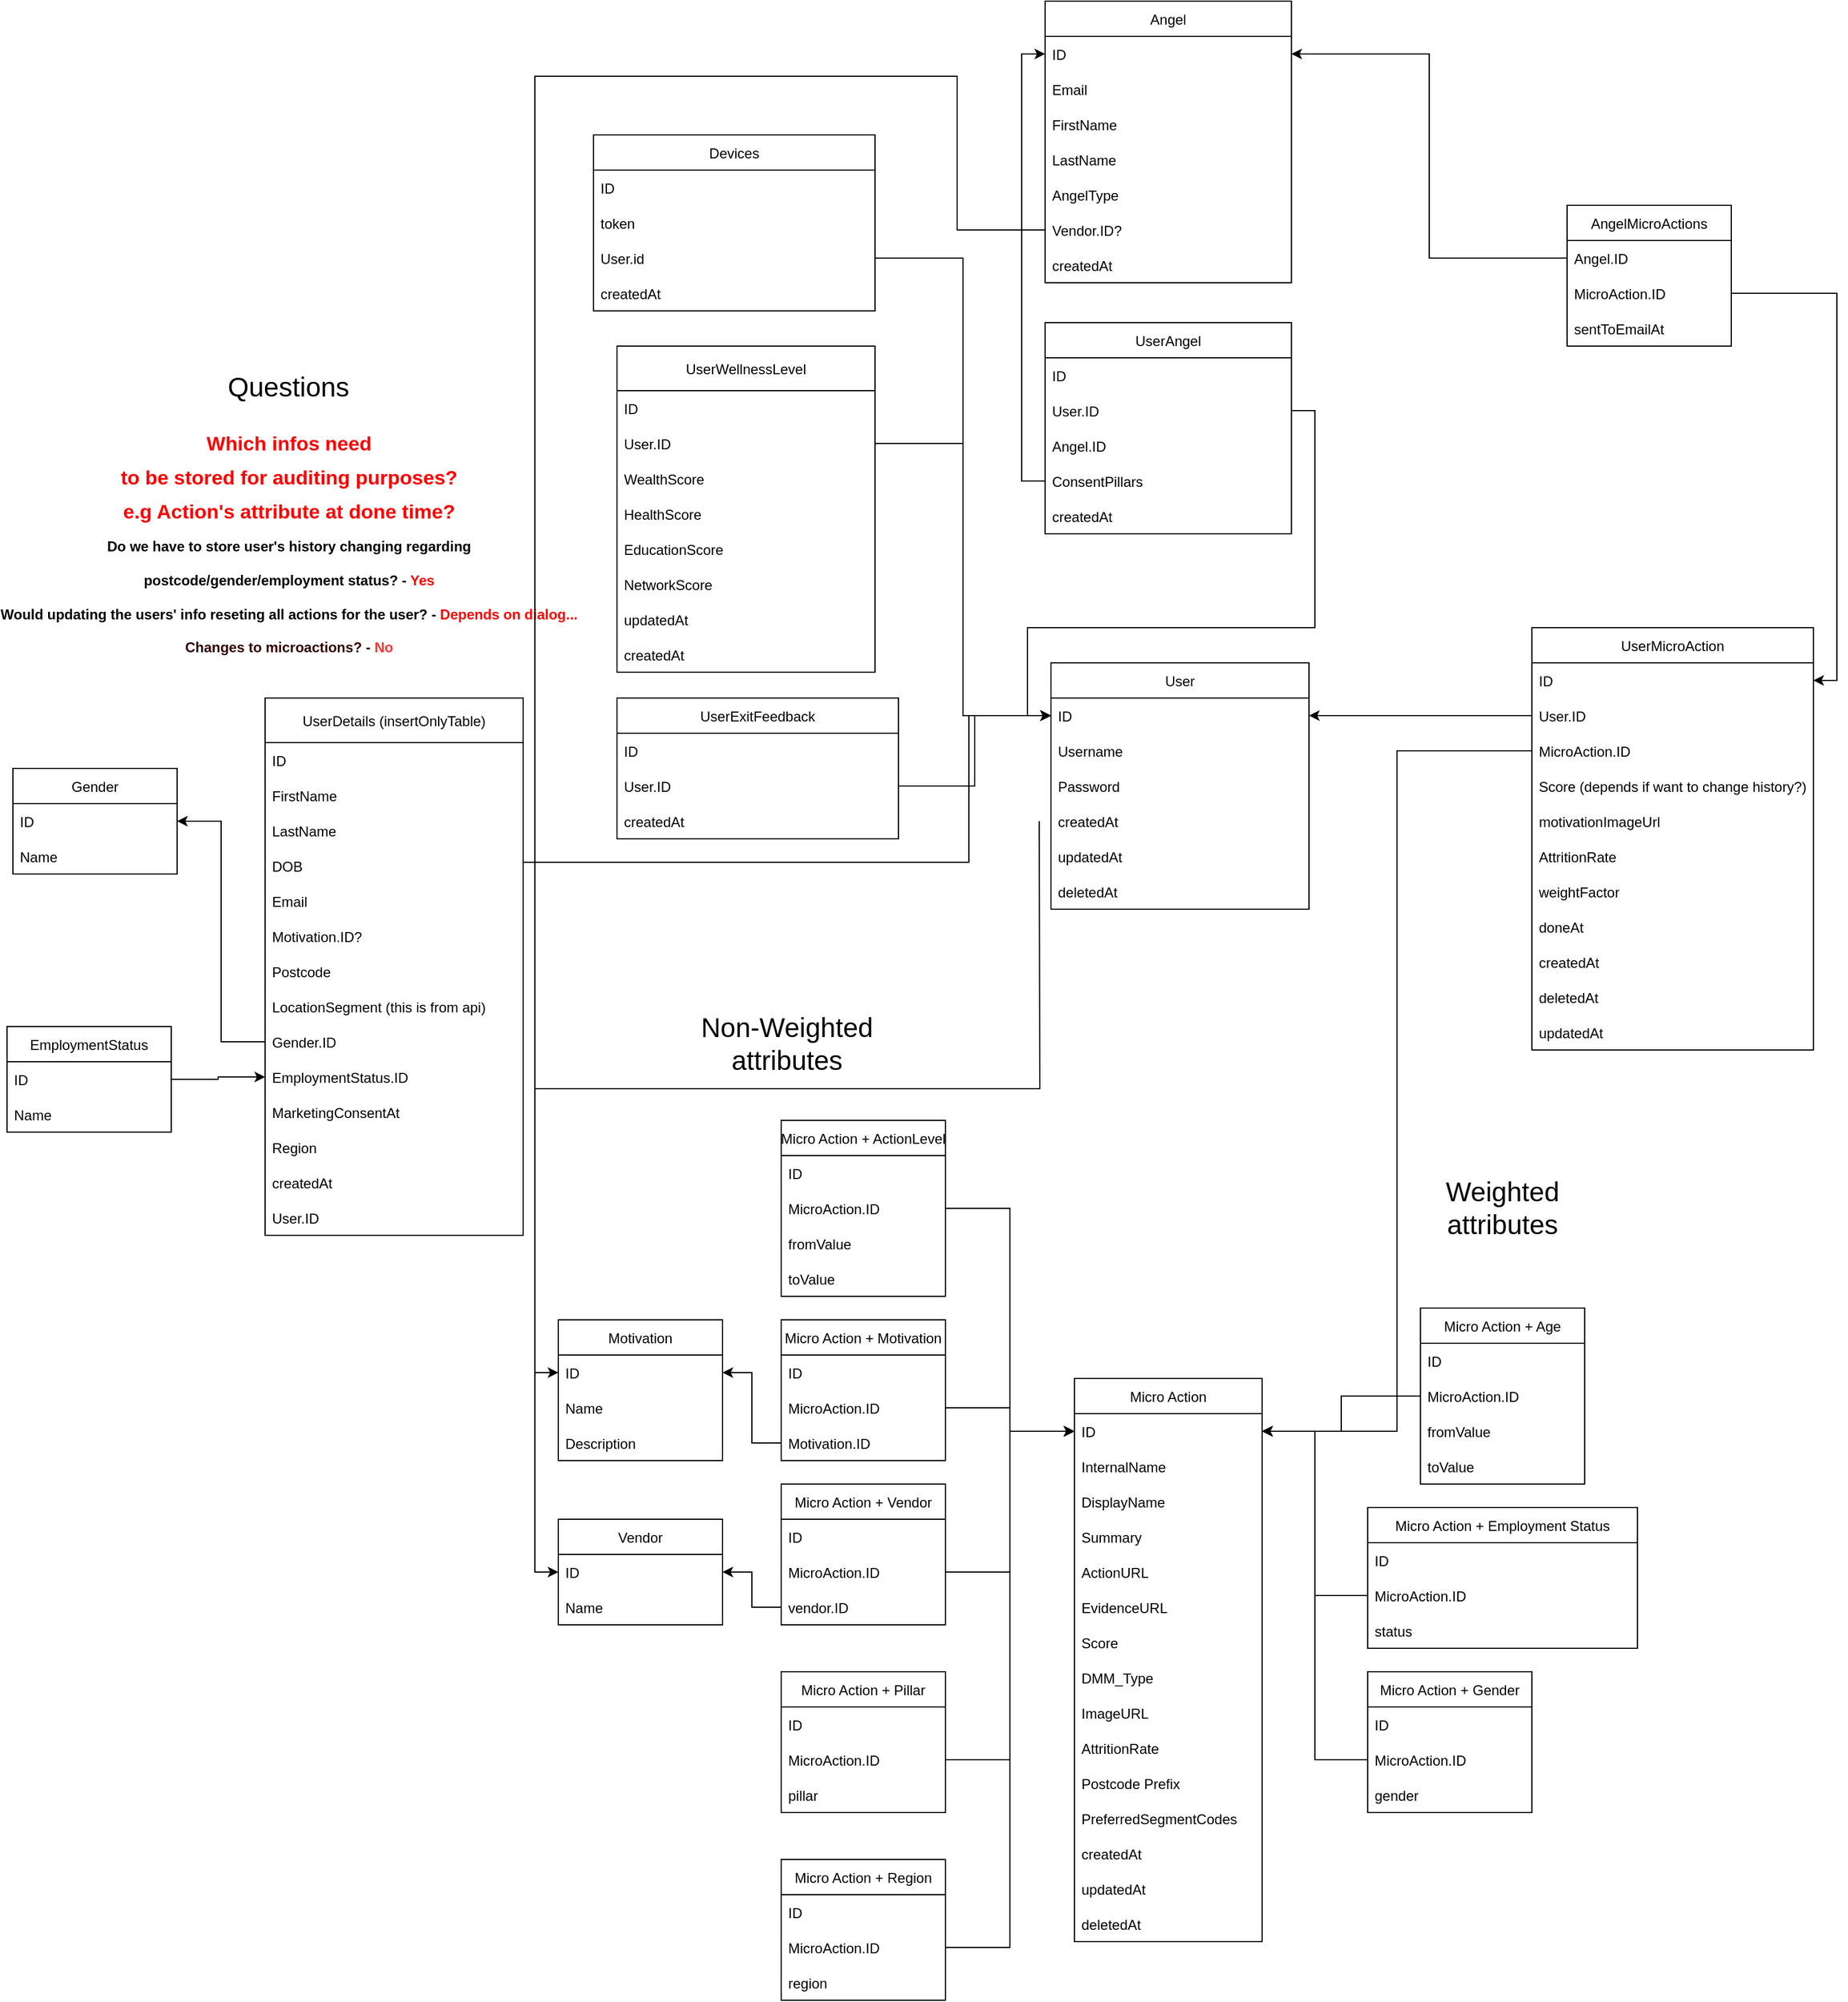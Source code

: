 <mxfile version="19.0.3" type="device"><diagram id="I9qeVXT8dJJpI-z00ChZ" name="Page-1"><mxGraphModel dx="3730" dy="2451" grid="1" gridSize="10" guides="1" tooltips="1" connect="1" arrows="1" fold="1" page="1" pageScale="1" pageWidth="827" pageHeight="1169" math="0" shadow="0"><root><mxCell id="0"/><mxCell id="1" parent="0"/><mxCell id="7VHQjayo3C_2pi5sy3ak-1" value="User" style="swimlane;fontStyle=0;childLayout=stackLayout;horizontal=1;startSize=30;horizontalStack=0;resizeParent=1;resizeParentMax=0;resizeLast=0;collapsible=1;marginBottom=0;resizeHeight=1;resizeWidth=1;comic=0;moveCells=0;autosize=1;" parent="1" vertex="1"><mxGeometry x="50" y="-20" width="220" height="210" as="geometry"><mxRectangle x="170" y="140" width="70" height="30" as="alternateBounds"/></mxGeometry></mxCell><mxCell id="7VHQjayo3C_2pi5sy3ak-11" value="ID" style="text;strokeColor=none;fillColor=none;align=left;verticalAlign=middle;spacingLeft=4;spacingRight=4;overflow=hidden;points=[[0,0.5],[1,0.5]];portConstraint=eastwest;rotatable=0;" parent="7VHQjayo3C_2pi5sy3ak-1" vertex="1"><mxGeometry y="30" width="220" height="30" as="geometry"/></mxCell><mxCell id="7VHQjayo3C_2pi5sy3ak-78" value="Username" style="text;strokeColor=none;fillColor=none;align=left;verticalAlign=middle;spacingLeft=4;spacingRight=4;overflow=hidden;points=[[0,0.5],[1,0.5]];portConstraint=eastwest;rotatable=0;" parent="7VHQjayo3C_2pi5sy3ak-1" vertex="1"><mxGeometry y="60" width="220" height="30" as="geometry"/></mxCell><mxCell id="5IOhNmygGN0qCYpZcyam-7" value="Password" style="text;strokeColor=none;fillColor=none;align=left;verticalAlign=middle;spacingLeft=4;spacingRight=4;overflow=hidden;points=[[0,0.5],[1,0.5]];portConstraint=eastwest;rotatable=0;" parent="7VHQjayo3C_2pi5sy3ak-1" vertex="1"><mxGeometry y="90" width="220" height="30" as="geometry"/></mxCell><mxCell id="7VHQjayo3C_2pi5sy3ak-43" value="createdAt" style="text;strokeColor=none;fillColor=none;align=left;verticalAlign=middle;spacingLeft=4;spacingRight=4;overflow=hidden;points=[[0,0.5],[1,0.5]];portConstraint=eastwest;rotatable=0;comic=0;" parent="7VHQjayo3C_2pi5sy3ak-1" vertex="1"><mxGeometry y="120" width="220" height="30" as="geometry"/></mxCell><mxCell id="7VHQjayo3C_2pi5sy3ak-45" value="updatedAt" style="text;strokeColor=none;fillColor=none;align=left;verticalAlign=middle;spacingLeft=4;spacingRight=4;overflow=hidden;points=[[0,0.5],[1,0.5]];portConstraint=eastwest;rotatable=0;comic=0;" parent="7VHQjayo3C_2pi5sy3ak-1" vertex="1"><mxGeometry y="150" width="220" height="30" as="geometry"/></mxCell><mxCell id="7VHQjayo3C_2pi5sy3ak-44" value="deletedAt" style="text;strokeColor=none;fillColor=none;align=left;verticalAlign=middle;spacingLeft=4;spacingRight=4;overflow=hidden;points=[[0,0.5],[1,0.5]];portConstraint=eastwest;rotatable=0;comic=0;" parent="7VHQjayo3C_2pi5sy3ak-1" vertex="1"><mxGeometry y="180" width="220" height="30" as="geometry"/></mxCell><mxCell id="7VHQjayo3C_2pi5sy3ak-7" value="Micro Action" style="swimlane;fontStyle=0;childLayout=stackLayout;horizontal=1;startSize=30;horizontalStack=0;resizeParent=1;resizeParentMax=0;resizeLast=0;collapsible=1;marginBottom=0;comic=0;" parent="1" vertex="1"><mxGeometry x="70" y="590" width="160" height="480" as="geometry"/></mxCell><mxCell id="7VHQjayo3C_2pi5sy3ak-8" value="ID" style="text;strokeColor=none;fillColor=none;align=left;verticalAlign=middle;spacingLeft=4;spacingRight=4;overflow=hidden;points=[[0,0.5],[1,0.5]];portConstraint=eastwest;rotatable=0;comic=0;" parent="7VHQjayo3C_2pi5sy3ak-7" vertex="1"><mxGeometry y="30" width="160" height="30" as="geometry"/></mxCell><mxCell id="xl12o08ERE9jegc916Mv-30" value="InternalName" style="text;strokeColor=none;fillColor=none;align=left;verticalAlign=middle;spacingLeft=4;spacingRight=4;overflow=hidden;points=[[0,0.5],[1,0.5]];portConstraint=eastwest;rotatable=0;comic=0;" parent="7VHQjayo3C_2pi5sy3ak-7" vertex="1"><mxGeometry y="60" width="160" height="30" as="geometry"/></mxCell><mxCell id="xl12o08ERE9jegc916Mv-29" value="DisplayName" style="text;strokeColor=none;fillColor=none;align=left;verticalAlign=middle;spacingLeft=4;spacingRight=4;overflow=hidden;points=[[0,0.5],[1,0.5]];portConstraint=eastwest;rotatable=0;comic=0;" parent="7VHQjayo3C_2pi5sy3ak-7" vertex="1"><mxGeometry y="90" width="160" height="30" as="geometry"/></mxCell><mxCell id="7VHQjayo3C_2pi5sy3ak-9" value="Summary" style="text;strokeColor=none;fillColor=none;align=left;verticalAlign=middle;spacingLeft=4;spacingRight=4;overflow=hidden;points=[[0,0.5],[1,0.5]];portConstraint=eastwest;rotatable=0;comic=0;" parent="7VHQjayo3C_2pi5sy3ak-7" vertex="1"><mxGeometry y="120" width="160" height="30" as="geometry"/></mxCell><mxCell id="7VHQjayo3C_2pi5sy3ak-61" value="ActionURL" style="text;strokeColor=none;fillColor=none;align=left;verticalAlign=middle;spacingLeft=4;spacingRight=4;overflow=hidden;points=[[0,0.5],[1,0.5]];portConstraint=eastwest;rotatable=0;comic=0;" parent="7VHQjayo3C_2pi5sy3ak-7" vertex="1"><mxGeometry y="150" width="160" height="30" as="geometry"/></mxCell><mxCell id="xl12o08ERE9jegc916Mv-32" value="EvidenceURL" style="text;strokeColor=none;fillColor=none;align=left;verticalAlign=middle;spacingLeft=4;spacingRight=4;overflow=hidden;points=[[0,0.5],[1,0.5]];portConstraint=eastwest;rotatable=0;comic=0;" parent="7VHQjayo3C_2pi5sy3ak-7" vertex="1"><mxGeometry y="180" width="160" height="30" as="geometry"/></mxCell><mxCell id="7VHQjayo3C_2pi5sy3ak-10" value="Score" style="text;strokeColor=none;fillColor=none;align=left;verticalAlign=middle;spacingLeft=4;spacingRight=4;overflow=hidden;points=[[0,0.5],[1,0.5]];portConstraint=eastwest;rotatable=0;comic=0;" parent="7VHQjayo3C_2pi5sy3ak-7" vertex="1"><mxGeometry y="210" width="160" height="30" as="geometry"/></mxCell><mxCell id="5IOhNmygGN0qCYpZcyam-25" value="DMM_Type" style="text;strokeColor=none;fillColor=none;align=left;verticalAlign=middle;spacingLeft=4;spacingRight=4;overflow=hidden;points=[[0,0.5],[1,0.5]];portConstraint=eastwest;rotatable=0;comic=0;" parent="7VHQjayo3C_2pi5sy3ak-7" vertex="1"><mxGeometry y="240" width="160" height="30" as="geometry"/></mxCell><mxCell id="xl12o08ERE9jegc916Mv-31" value="ImageURL" style="text;strokeColor=none;fillColor=none;align=left;verticalAlign=middle;spacingLeft=4;spacingRight=4;overflow=hidden;points=[[0,0.5],[1,0.5]];portConstraint=eastwest;rotatable=0;comic=0;" parent="7VHQjayo3C_2pi5sy3ak-7" vertex="1"><mxGeometry y="270" width="160" height="30" as="geometry"/></mxCell><mxCell id="7VHQjayo3C_2pi5sy3ak-63" value="AttritionRate" style="text;strokeColor=none;fillColor=none;align=left;verticalAlign=middle;spacingLeft=4;spacingRight=4;overflow=hidden;points=[[0,0.5],[1,0.5]];portConstraint=eastwest;rotatable=0;comic=0;" parent="7VHQjayo3C_2pi5sy3ak-7" vertex="1"><mxGeometry y="300" width="160" height="30" as="geometry"/></mxCell><mxCell id="5IOhNmygGN0qCYpZcyam-33" value="Postcode Prefix " style="text;strokeColor=none;fillColor=none;align=left;verticalAlign=middle;spacingLeft=4;spacingRight=4;overflow=hidden;points=[[0,0.5],[1,0.5]];portConstraint=eastwest;rotatable=0;comic=0;" parent="7VHQjayo3C_2pi5sy3ak-7" vertex="1"><mxGeometry y="330" width="160" height="30" as="geometry"/></mxCell><mxCell id="5IOhNmygGN0qCYpZcyam-43" value="PreferredSegmentCodes" style="text;strokeColor=none;fillColor=none;align=left;verticalAlign=middle;spacingLeft=4;spacingRight=4;overflow=hidden;points=[[0,0.5],[1,0.5]];portConstraint=eastwest;rotatable=0;comic=0;" parent="7VHQjayo3C_2pi5sy3ak-7" vertex="1"><mxGeometry y="360" width="160" height="30" as="geometry"/></mxCell><mxCell id="7VHQjayo3C_2pi5sy3ak-41" value="createdAt" style="text;strokeColor=none;fillColor=none;align=left;verticalAlign=middle;spacingLeft=4;spacingRight=4;overflow=hidden;points=[[0,0.5],[1,0.5]];portConstraint=eastwest;rotatable=0;comic=0;" parent="7VHQjayo3C_2pi5sy3ak-7" vertex="1"><mxGeometry y="390" width="160" height="30" as="geometry"/></mxCell><mxCell id="7VHQjayo3C_2pi5sy3ak-42" value="updatedAt" style="text;strokeColor=none;fillColor=none;align=left;verticalAlign=middle;spacingLeft=4;spacingRight=4;overflow=hidden;points=[[0,0.5],[1,0.5]];portConstraint=eastwest;rotatable=0;comic=0;" parent="7VHQjayo3C_2pi5sy3ak-7" vertex="1"><mxGeometry y="420" width="160" height="30" as="geometry"/></mxCell><mxCell id="7VHQjayo3C_2pi5sy3ak-40" value="deletedAt" style="text;strokeColor=none;fillColor=none;align=left;verticalAlign=middle;spacingLeft=4;spacingRight=4;overflow=hidden;points=[[0,0.5],[1,0.5]];portConstraint=eastwest;rotatable=0;comic=0;" parent="7VHQjayo3C_2pi5sy3ak-7" vertex="1"><mxGeometry y="450" width="160" height="30" as="geometry"/></mxCell><mxCell id="7VHQjayo3C_2pi5sy3ak-12" value="Micro Action + Age" style="swimlane;fontStyle=0;childLayout=stackLayout;horizontal=1;startSize=30;horizontalStack=0;resizeParent=1;resizeParentMax=0;resizeLast=0;collapsible=1;marginBottom=0;comic=0;" parent="1" vertex="1"><mxGeometry x="365" y="530" width="140" height="150" as="geometry"/></mxCell><mxCell id="7VHQjayo3C_2pi5sy3ak-13" value="ID" style="text;strokeColor=none;fillColor=none;align=left;verticalAlign=middle;spacingLeft=4;spacingRight=4;overflow=hidden;points=[[0,0.5],[1,0.5]];portConstraint=eastwest;rotatable=0;comic=0;" parent="7VHQjayo3C_2pi5sy3ak-12" vertex="1"><mxGeometry y="30" width="140" height="30" as="geometry"/></mxCell><mxCell id="7VHQjayo3C_2pi5sy3ak-14" value="MicroAction.ID" style="text;strokeColor=none;fillColor=none;align=left;verticalAlign=middle;spacingLeft=4;spacingRight=4;overflow=hidden;points=[[0,0.5],[1,0.5]];portConstraint=eastwest;rotatable=0;comic=0;" parent="7VHQjayo3C_2pi5sy3ak-12" vertex="1"><mxGeometry y="60" width="140" height="30" as="geometry"/></mxCell><mxCell id="7VHQjayo3C_2pi5sy3ak-16" value="fromValue" style="text;strokeColor=none;fillColor=none;align=left;verticalAlign=middle;spacingLeft=4;spacingRight=4;overflow=hidden;points=[[0,0.5],[1,0.5]];portConstraint=eastwest;rotatable=0;comic=0;" parent="7VHQjayo3C_2pi5sy3ak-12" vertex="1"><mxGeometry y="90" width="140" height="30" as="geometry"/></mxCell><mxCell id="7VHQjayo3C_2pi5sy3ak-15" value="toValue" style="text;strokeColor=none;fillColor=none;align=left;verticalAlign=middle;spacingLeft=4;spacingRight=4;overflow=hidden;points=[[0,0.5],[1,0.5]];portConstraint=eastwest;rotatable=0;comic=0;" parent="7VHQjayo3C_2pi5sy3ak-12" vertex="1"><mxGeometry y="120" width="140" height="30" as="geometry"/></mxCell><mxCell id="7VHQjayo3C_2pi5sy3ak-17" style="edgeStyle=orthogonalEdgeStyle;rounded=0;orthogonalLoop=1;jettySize=auto;html=1;entryX=1;entryY=0.5;entryDx=0;entryDy=0;" parent="1" source="7VHQjayo3C_2pi5sy3ak-14" target="7VHQjayo3C_2pi5sy3ak-8" edge="1"><mxGeometry relative="1" as="geometry"/></mxCell><mxCell id="7VHQjayo3C_2pi5sy3ak-18" value="Micro Action + Gender" style="swimlane;fontStyle=0;childLayout=stackLayout;horizontal=1;startSize=30;horizontalStack=0;resizeParent=1;resizeParentMax=0;resizeLast=0;collapsible=1;marginBottom=0;comic=0;" parent="1" vertex="1"><mxGeometry x="320" y="840" width="140" height="120" as="geometry"/></mxCell><mxCell id="7VHQjayo3C_2pi5sy3ak-19" value="ID" style="text;strokeColor=none;fillColor=none;align=left;verticalAlign=middle;spacingLeft=4;spacingRight=4;overflow=hidden;points=[[0,0.5],[1,0.5]];portConstraint=eastwest;rotatable=0;comic=0;" parent="7VHQjayo3C_2pi5sy3ak-18" vertex="1"><mxGeometry y="30" width="140" height="30" as="geometry"/></mxCell><mxCell id="7VHQjayo3C_2pi5sy3ak-20" value="MicroAction.ID" style="text;strokeColor=none;fillColor=none;align=left;verticalAlign=middle;spacingLeft=4;spacingRight=4;overflow=hidden;points=[[0,0.5],[1,0.5]];portConstraint=eastwest;rotatable=0;comic=0;" parent="7VHQjayo3C_2pi5sy3ak-18" vertex="1"><mxGeometry y="60" width="140" height="30" as="geometry"/></mxCell><mxCell id="7VHQjayo3C_2pi5sy3ak-21" value="gender" style="text;strokeColor=none;fillColor=none;align=left;verticalAlign=middle;spacingLeft=4;spacingRight=4;overflow=hidden;points=[[0,0.5],[1,0.5]];portConstraint=eastwest;rotatable=0;comic=0;" parent="7VHQjayo3C_2pi5sy3ak-18" vertex="1"><mxGeometry y="90" width="140" height="30" as="geometry"/></mxCell><mxCell id="7VHQjayo3C_2pi5sy3ak-23" style="edgeStyle=orthogonalEdgeStyle;rounded=0;orthogonalLoop=1;jettySize=auto;html=1;entryX=1;entryY=0.5;entryDx=0;entryDy=0;" parent="1" source="7VHQjayo3C_2pi5sy3ak-20" target="7VHQjayo3C_2pi5sy3ak-8" edge="1"><mxGeometry relative="1" as="geometry"/></mxCell><mxCell id="7VHQjayo3C_2pi5sy3ak-24" value="Micro Action + Employment Status" style="swimlane;fontStyle=0;childLayout=stackLayout;horizontal=1;startSize=30;horizontalStack=0;resizeParent=1;resizeParentMax=0;resizeLast=0;collapsible=1;marginBottom=0;comic=0;" parent="1" vertex="1"><mxGeometry x="320" y="700" width="230" height="120" as="geometry"/></mxCell><mxCell id="7VHQjayo3C_2pi5sy3ak-25" value="ID" style="text;strokeColor=none;fillColor=none;align=left;verticalAlign=middle;spacingLeft=4;spacingRight=4;overflow=hidden;points=[[0,0.5],[1,0.5]];portConstraint=eastwest;rotatable=0;comic=0;" parent="7VHQjayo3C_2pi5sy3ak-24" vertex="1"><mxGeometry y="30" width="230" height="30" as="geometry"/></mxCell><mxCell id="7VHQjayo3C_2pi5sy3ak-26" value="MicroAction.ID" style="text;strokeColor=none;fillColor=none;align=left;verticalAlign=middle;spacingLeft=4;spacingRight=4;overflow=hidden;points=[[0,0.5],[1,0.5]];portConstraint=eastwest;rotatable=0;comic=0;" parent="7VHQjayo3C_2pi5sy3ak-24" vertex="1"><mxGeometry y="60" width="230" height="30" as="geometry"/></mxCell><mxCell id="7VHQjayo3C_2pi5sy3ak-27" value="status" style="text;strokeColor=none;fillColor=none;align=left;verticalAlign=middle;spacingLeft=4;spacingRight=4;overflow=hidden;points=[[0,0.5],[1,0.5]];portConstraint=eastwest;rotatable=0;comic=0;" parent="7VHQjayo3C_2pi5sy3ak-24" vertex="1"><mxGeometry y="90" width="230" height="30" as="geometry"/></mxCell><mxCell id="7VHQjayo3C_2pi5sy3ak-29" style="edgeStyle=orthogonalEdgeStyle;rounded=0;orthogonalLoop=1;jettySize=auto;html=1;" parent="1" source="7VHQjayo3C_2pi5sy3ak-26" target="7VHQjayo3C_2pi5sy3ak-8" edge="1"><mxGeometry relative="1" as="geometry"/></mxCell><mxCell id="7VHQjayo3C_2pi5sy3ak-30" value="Micro Action + Vendor" style="swimlane;fontStyle=0;childLayout=stackLayout;horizontal=1;startSize=30;horizontalStack=0;resizeParent=1;resizeParentMax=0;resizeLast=0;collapsible=1;marginBottom=0;comic=0;" parent="1" vertex="1"><mxGeometry x="-180" y="680" width="140" height="120" as="geometry"/></mxCell><mxCell id="7VHQjayo3C_2pi5sy3ak-31" value="ID" style="text;strokeColor=none;fillColor=none;align=left;verticalAlign=middle;spacingLeft=4;spacingRight=4;overflow=hidden;points=[[0,0.5],[1,0.5]];portConstraint=eastwest;rotatable=0;comic=0;" parent="7VHQjayo3C_2pi5sy3ak-30" vertex="1"><mxGeometry y="30" width="140" height="30" as="geometry"/></mxCell><mxCell id="7VHQjayo3C_2pi5sy3ak-32" value="MicroAction.ID" style="text;strokeColor=none;fillColor=none;align=left;verticalAlign=middle;spacingLeft=4;spacingRight=4;overflow=hidden;points=[[0,0.5],[1,0.5]];portConstraint=eastwest;rotatable=0;comic=0;" parent="7VHQjayo3C_2pi5sy3ak-30" vertex="1"><mxGeometry y="60" width="140" height="30" as="geometry"/></mxCell><mxCell id="7VHQjayo3C_2pi5sy3ak-33" value="vendor.ID" style="text;strokeColor=none;fillColor=none;align=left;verticalAlign=middle;spacingLeft=4;spacingRight=4;overflow=hidden;points=[[0,0.5],[1,0.5]];portConstraint=eastwest;rotatable=0;comic=0;" parent="7VHQjayo3C_2pi5sy3ak-30" vertex="1"><mxGeometry y="90" width="140" height="30" as="geometry"/></mxCell><mxCell id="7VHQjayo3C_2pi5sy3ak-35" style="edgeStyle=orthogonalEdgeStyle;rounded=0;orthogonalLoop=1;jettySize=auto;html=1;" parent="1" source="7VHQjayo3C_2pi5sy3ak-32" target="7VHQjayo3C_2pi5sy3ak-8" edge="1"><mxGeometry relative="1" as="geometry"/></mxCell><mxCell id="7VHQjayo3C_2pi5sy3ak-36" value="UserMicroAction" style="swimlane;fontStyle=0;childLayout=stackLayout;horizontal=1;startSize=30;horizontalStack=0;resizeParent=1;resizeParentMax=0;resizeLast=0;collapsible=1;marginBottom=0;comic=0;" parent="1" vertex="1"><mxGeometry x="460" y="-50" width="240" height="360" as="geometry"/></mxCell><mxCell id="7VHQjayo3C_2pi5sy3ak-37" value="ID" style="text;strokeColor=none;fillColor=none;align=left;verticalAlign=middle;spacingLeft=4;spacingRight=4;overflow=hidden;points=[[0,0.5],[1,0.5]];portConstraint=eastwest;rotatable=0;comic=0;" parent="7VHQjayo3C_2pi5sy3ak-36" vertex="1"><mxGeometry y="30" width="240" height="30" as="geometry"/></mxCell><mxCell id="7VHQjayo3C_2pi5sy3ak-38" value="User.ID" style="text;strokeColor=none;fillColor=none;align=left;verticalAlign=middle;spacingLeft=4;spacingRight=4;overflow=hidden;points=[[0,0.5],[1,0.5]];portConstraint=eastwest;rotatable=0;comic=0;" parent="7VHQjayo3C_2pi5sy3ak-36" vertex="1"><mxGeometry y="60" width="240" height="30" as="geometry"/></mxCell><mxCell id="7VHQjayo3C_2pi5sy3ak-39" value="MicroAction.ID" style="text;strokeColor=none;fillColor=none;align=left;verticalAlign=middle;spacingLeft=4;spacingRight=4;overflow=hidden;points=[[0,0.5],[1,0.5]];portConstraint=eastwest;rotatable=0;comic=0;" parent="7VHQjayo3C_2pi5sy3ak-36" vertex="1"><mxGeometry y="90" width="240" height="30" as="geometry"/></mxCell><mxCell id="7VHQjayo3C_2pi5sy3ak-62" value="Score (depends if want to change history?)" style="text;strokeColor=none;fillColor=none;align=left;verticalAlign=middle;spacingLeft=4;spacingRight=4;overflow=hidden;points=[[0,0.5],[1,0.5]];portConstraint=eastwest;rotatable=0;comic=0;" parent="7VHQjayo3C_2pi5sy3ak-36" vertex="1"><mxGeometry y="120" width="240" height="30" as="geometry"/></mxCell><mxCell id="5IOhNmygGN0qCYpZcyam-1" value="motivationImageUrl" style="text;strokeColor=none;fillColor=none;align=left;verticalAlign=middle;spacingLeft=4;spacingRight=4;overflow=hidden;points=[[0,0.5],[1,0.5]];portConstraint=eastwest;rotatable=0;comic=0;" parent="7VHQjayo3C_2pi5sy3ak-36" vertex="1"><mxGeometry y="150" width="240" height="30" as="geometry"/></mxCell><mxCell id="5IOhNmygGN0qCYpZcyam-26" value="AttritionRate" style="text;strokeColor=none;fillColor=none;align=left;verticalAlign=middle;spacingLeft=4;spacingRight=4;overflow=hidden;points=[[0,0.5],[1,0.5]];portConstraint=eastwest;rotatable=0;comic=0;" parent="7VHQjayo3C_2pi5sy3ak-36" vertex="1"><mxGeometry y="180" width="240" height="30" as="geometry"/></mxCell><mxCell id="7VHQjayo3C_2pi5sy3ak-58" value="weightFactor" style="text;strokeColor=none;fillColor=none;align=left;verticalAlign=middle;spacingLeft=4;spacingRight=4;overflow=hidden;points=[[0,0.5],[1,0.5]];portConstraint=eastwest;rotatable=0;comic=0;" parent="7VHQjayo3C_2pi5sy3ak-36" vertex="1"><mxGeometry y="210" width="240" height="30" as="geometry"/></mxCell><mxCell id="7ynH2b_aHx18iXl6108r-1" value="doneAt" style="text;strokeColor=none;fillColor=none;align=left;verticalAlign=middle;spacingLeft=4;spacingRight=4;overflow=hidden;points=[[0,0.5],[1,0.5]];portConstraint=eastwest;rotatable=0;comic=0;" parent="7VHQjayo3C_2pi5sy3ak-36" vertex="1"><mxGeometry y="240" width="240" height="30" as="geometry"/></mxCell><mxCell id="JGGs8DyQMKW9Z5anvs6t-1" value="createdAt" style="text;strokeColor=none;fillColor=none;align=left;verticalAlign=middle;spacingLeft=4;spacingRight=4;overflow=hidden;points=[[0,0.5],[1,0.5]];portConstraint=eastwest;rotatable=0;comic=0;" parent="7VHQjayo3C_2pi5sy3ak-36" vertex="1"><mxGeometry y="270" width="240" height="30" as="geometry"/></mxCell><mxCell id="7VHQjayo3C_2pi5sy3ak-60" value="deletedAt" style="text;strokeColor=none;fillColor=none;align=left;verticalAlign=middle;spacingLeft=4;spacingRight=4;overflow=hidden;points=[[0,0.5],[1,0.5]];portConstraint=eastwest;rotatable=0;comic=0;" parent="7VHQjayo3C_2pi5sy3ak-36" vertex="1"><mxGeometry y="300" width="240" height="30" as="geometry"/></mxCell><mxCell id="7VHQjayo3C_2pi5sy3ak-59" value="updatedAt" style="text;strokeColor=none;fillColor=none;align=left;verticalAlign=middle;spacingLeft=4;spacingRight=4;overflow=hidden;points=[[0,0.5],[1,0.5]];portConstraint=eastwest;rotatable=0;comic=0;" parent="7VHQjayo3C_2pi5sy3ak-36" vertex="1"><mxGeometry y="330" width="240" height="30" as="geometry"/></mxCell><mxCell id="7VHQjayo3C_2pi5sy3ak-46" style="edgeStyle=orthogonalEdgeStyle;rounded=0;orthogonalLoop=1;jettySize=auto;html=1;entryX=1;entryY=0.5;entryDx=0;entryDy=0;" parent="1" source="7VHQjayo3C_2pi5sy3ak-39" target="7VHQjayo3C_2pi5sy3ak-8" edge="1"><mxGeometry relative="1" as="geometry"/></mxCell><mxCell id="7VHQjayo3C_2pi5sy3ak-47" style="edgeStyle=orthogonalEdgeStyle;rounded=0;orthogonalLoop=1;jettySize=auto;html=1;" parent="1" source="7VHQjayo3C_2pi5sy3ak-38" target="7VHQjayo3C_2pi5sy3ak-11" edge="1"><mxGeometry relative="1" as="geometry"/></mxCell><mxCell id="7VHQjayo3C_2pi5sy3ak-53" value="Micro Action + Pillar" style="swimlane;fontStyle=0;childLayout=stackLayout;horizontal=1;startSize=30;horizontalStack=0;resizeParent=1;resizeParentMax=0;resizeLast=0;collapsible=1;marginBottom=0;comic=0;" parent="1" vertex="1"><mxGeometry x="-180" y="840" width="140" height="120" as="geometry"/></mxCell><mxCell id="7VHQjayo3C_2pi5sy3ak-54" value="ID" style="text;strokeColor=none;fillColor=none;align=left;verticalAlign=middle;spacingLeft=4;spacingRight=4;overflow=hidden;points=[[0,0.5],[1,0.5]];portConstraint=eastwest;rotatable=0;comic=0;" parent="7VHQjayo3C_2pi5sy3ak-53" vertex="1"><mxGeometry y="30" width="140" height="30" as="geometry"/></mxCell><mxCell id="7VHQjayo3C_2pi5sy3ak-55" value="MicroAction.ID" style="text;strokeColor=none;fillColor=none;align=left;verticalAlign=middle;spacingLeft=4;spacingRight=4;overflow=hidden;points=[[0,0.5],[1,0.5]];portConstraint=eastwest;rotatable=0;comic=0;" parent="7VHQjayo3C_2pi5sy3ak-53" vertex="1"><mxGeometry y="60" width="140" height="30" as="geometry"/></mxCell><mxCell id="7VHQjayo3C_2pi5sy3ak-56" value="pillar" style="text;strokeColor=none;fillColor=none;align=left;verticalAlign=middle;spacingLeft=4;spacingRight=4;overflow=hidden;points=[[0,0.5],[1,0.5]];portConstraint=eastwest;rotatable=0;comic=0;" parent="7VHQjayo3C_2pi5sy3ak-53" vertex="1"><mxGeometry y="90" width="140" height="30" as="geometry"/></mxCell><mxCell id="7VHQjayo3C_2pi5sy3ak-57" style="edgeStyle=orthogonalEdgeStyle;rounded=0;orthogonalLoop=1;jettySize=auto;html=1;entryX=0;entryY=0.5;entryDx=0;entryDy=0;" parent="1" source="7VHQjayo3C_2pi5sy3ak-55" target="7VHQjayo3C_2pi5sy3ak-8" edge="1"><mxGeometry relative="1" as="geometry"/></mxCell><mxCell id="7VHQjayo3C_2pi5sy3ak-64" value="UserWellnessLevel" style="swimlane;fontStyle=0;childLayout=stackLayout;horizontal=1;startSize=38;horizontalStack=0;resizeParent=1;resizeParentMax=0;resizeLast=0;collapsible=1;marginBottom=0;resizeHeight=1;resizeWidth=1;comic=0;moveCells=0;autosize=1;" parent="1" vertex="1"><mxGeometry x="-320" y="-290" width="220" height="278" as="geometry"><mxRectangle x="170" y="140" width="70" height="30" as="alternateBounds"/></mxGeometry></mxCell><mxCell id="7VHQjayo3C_2pi5sy3ak-65" value="ID" style="text;strokeColor=none;fillColor=none;align=left;verticalAlign=middle;spacingLeft=4;spacingRight=4;overflow=hidden;points=[[0,0.5],[1,0.5]];portConstraint=eastwest;rotatable=0;" parent="7VHQjayo3C_2pi5sy3ak-64" vertex="1"><mxGeometry y="38" width="220" height="30" as="geometry"/></mxCell><mxCell id="7VHQjayo3C_2pi5sy3ak-66" value="User.ID" style="text;strokeColor=none;fillColor=none;align=left;verticalAlign=middle;spacingLeft=4;spacingRight=4;overflow=hidden;points=[[0,0.5],[1,0.5]];portConstraint=eastwest;rotatable=0;" parent="7VHQjayo3C_2pi5sy3ak-64" vertex="1"><mxGeometry y="68" width="220" height="30" as="geometry"/></mxCell><mxCell id="7VHQjayo3C_2pi5sy3ak-67" value="WealthScore" style="text;strokeColor=none;fillColor=none;align=left;verticalAlign=middle;spacingLeft=4;spacingRight=4;overflow=hidden;points=[[0,0.5],[1,0.5]];portConstraint=eastwest;rotatable=0;" parent="7VHQjayo3C_2pi5sy3ak-64" vertex="1"><mxGeometry y="98" width="220" height="30" as="geometry"/></mxCell><mxCell id="7VHQjayo3C_2pi5sy3ak-68" value="HealthScore" style="text;strokeColor=none;fillColor=none;align=left;verticalAlign=middle;spacingLeft=4;spacingRight=4;overflow=hidden;points=[[0,0.5],[1,0.5]];portConstraint=eastwest;rotatable=0;" parent="7VHQjayo3C_2pi5sy3ak-64" vertex="1"><mxGeometry y="128" width="220" height="30" as="geometry"/></mxCell><mxCell id="7VHQjayo3C_2pi5sy3ak-69" value="EducationScore" style="text;strokeColor=none;fillColor=none;align=left;verticalAlign=middle;spacingLeft=4;spacingRight=4;overflow=hidden;points=[[0,0.5],[1,0.5]];portConstraint=eastwest;rotatable=0;" parent="7VHQjayo3C_2pi5sy3ak-64" vertex="1"><mxGeometry y="158" width="220" height="30" as="geometry"/></mxCell><mxCell id="7VHQjayo3C_2pi5sy3ak-70" value="NetworkScore" style="text;strokeColor=none;fillColor=none;align=left;verticalAlign=middle;spacingLeft=4;spacingRight=4;overflow=hidden;points=[[0,0.5],[1,0.5]];portConstraint=eastwest;rotatable=0;comic=0;" parent="7VHQjayo3C_2pi5sy3ak-64" vertex="1"><mxGeometry y="188" width="220" height="30" as="geometry"/></mxCell><mxCell id="7VHQjayo3C_2pi5sy3ak-71" value="updatedAt" style="text;strokeColor=none;fillColor=none;align=left;verticalAlign=middle;spacingLeft=4;spacingRight=4;overflow=hidden;points=[[0,0.5],[1,0.5]];portConstraint=eastwest;rotatable=0;comic=0;" parent="7VHQjayo3C_2pi5sy3ak-64" vertex="1"><mxGeometry y="218" width="220" height="30" as="geometry"/></mxCell><mxCell id="7VHQjayo3C_2pi5sy3ak-100" value="createdAt" style="text;strokeColor=none;fillColor=none;align=left;verticalAlign=middle;spacingLeft=4;spacingRight=4;overflow=hidden;points=[[0,0.5],[1,0.5]];portConstraint=eastwest;rotatable=0;comic=0;" parent="7VHQjayo3C_2pi5sy3ak-64" vertex="1"><mxGeometry y="248" width="220" height="30" as="geometry"/></mxCell><mxCell id="7VHQjayo3C_2pi5sy3ak-73" style="edgeStyle=orthogonalEdgeStyle;rounded=0;orthogonalLoop=1;jettySize=auto;html=1;" parent="1" source="7VHQjayo3C_2pi5sy3ak-66" target="7VHQjayo3C_2pi5sy3ak-11" edge="1"><mxGeometry relative="1" as="geometry"/></mxCell><mxCell id="7VHQjayo3C_2pi5sy3ak-74" value="Angel" style="swimlane;fontStyle=0;childLayout=stackLayout;horizontal=1;startSize=30;horizontalStack=0;resizeParent=1;resizeParentMax=0;resizeLast=0;collapsible=1;marginBottom=0;comic=0;" parent="1" vertex="1"><mxGeometry x="45" y="-584" width="210" height="240" as="geometry"/></mxCell><mxCell id="7VHQjayo3C_2pi5sy3ak-75" value="ID" style="text;strokeColor=none;fillColor=none;align=left;verticalAlign=middle;spacingLeft=4;spacingRight=4;overflow=hidden;points=[[0,0.5],[1,0.5]];portConstraint=eastwest;rotatable=0;comic=0;" parent="7VHQjayo3C_2pi5sy3ak-74" vertex="1"><mxGeometry y="30" width="210" height="30" as="geometry"/></mxCell><mxCell id="7VHQjayo3C_2pi5sy3ak-76" value="Email" style="text;strokeColor=none;fillColor=none;align=left;verticalAlign=middle;spacingLeft=4;spacingRight=4;overflow=hidden;points=[[0,0.5],[1,0.5]];portConstraint=eastwest;rotatable=0;comic=0;" parent="7VHQjayo3C_2pi5sy3ak-74" vertex="1"><mxGeometry y="60" width="210" height="30" as="geometry"/></mxCell><mxCell id="7VHQjayo3C_2pi5sy3ak-91" value="FirstName" style="text;strokeColor=none;fillColor=none;align=left;verticalAlign=middle;spacingLeft=4;spacingRight=4;overflow=hidden;points=[[0,0.5],[1,0.5]];portConstraint=eastwest;rotatable=0;comic=0;" parent="7VHQjayo3C_2pi5sy3ak-74" vertex="1"><mxGeometry y="90" width="210" height="30" as="geometry"/></mxCell><mxCell id="xl12o08ERE9jegc916Mv-19" value="LastName" style="text;strokeColor=none;fillColor=none;align=left;verticalAlign=middle;spacingLeft=4;spacingRight=4;overflow=hidden;points=[[0,0.5],[1,0.5]];portConstraint=eastwest;rotatable=0;comic=0;" parent="7VHQjayo3C_2pi5sy3ak-74" vertex="1"><mxGeometry y="120" width="210" height="30" as="geometry"/></mxCell><mxCell id="5IOhNmygGN0qCYpZcyam-11" value="AngelType" style="text;strokeColor=none;fillColor=none;align=left;verticalAlign=middle;spacingLeft=4;spacingRight=4;overflow=hidden;points=[[0,0.5],[1,0.5]];portConstraint=eastwest;rotatable=0;comic=0;" parent="7VHQjayo3C_2pi5sy3ak-74" vertex="1"><mxGeometry y="150" width="210" height="30" as="geometry"/></mxCell><mxCell id="5IOhNmygGN0qCYpZcyam-12" value="Vendor.ID?" style="text;strokeColor=none;fillColor=none;align=left;verticalAlign=middle;spacingLeft=4;spacingRight=4;overflow=hidden;points=[[0,0.5],[1,0.5]];portConstraint=eastwest;rotatable=0;comic=0;" parent="7VHQjayo3C_2pi5sy3ak-74" vertex="1"><mxGeometry y="180" width="210" height="30" as="geometry"/></mxCell><mxCell id="7VHQjayo3C_2pi5sy3ak-79" value="createdAt" style="text;strokeColor=none;fillColor=none;align=left;verticalAlign=middle;spacingLeft=4;spacingRight=4;overflow=hidden;points=[[0,0.5],[1,0.5]];portConstraint=eastwest;rotatable=0;comic=0;" parent="7VHQjayo3C_2pi5sy3ak-74" vertex="1"><mxGeometry y="210" width="210" height="30" as="geometry"/></mxCell><mxCell id="7VHQjayo3C_2pi5sy3ak-80" value="UserAngel" style="swimlane;fontStyle=0;childLayout=stackLayout;horizontal=1;startSize=30;horizontalStack=0;resizeParent=1;resizeParentMax=0;resizeLast=0;collapsible=1;marginBottom=0;comic=0;" parent="1" vertex="1"><mxGeometry x="45" y="-310" width="210" height="180" as="geometry"/></mxCell><mxCell id="7VHQjayo3C_2pi5sy3ak-81" value="ID" style="text;strokeColor=none;fillColor=none;align=left;verticalAlign=middle;spacingLeft=4;spacingRight=4;overflow=hidden;points=[[0,0.5],[1,0.5]];portConstraint=eastwest;rotatable=0;comic=0;" parent="7VHQjayo3C_2pi5sy3ak-80" vertex="1"><mxGeometry y="30" width="210" height="30" as="geometry"/></mxCell><mxCell id="7VHQjayo3C_2pi5sy3ak-82" value="User.ID" style="text;strokeColor=none;fillColor=none;align=left;verticalAlign=middle;spacingLeft=4;spacingRight=4;overflow=hidden;points=[[0,0.5],[1,0.5]];portConstraint=eastwest;rotatable=0;comic=0;" parent="7VHQjayo3C_2pi5sy3ak-80" vertex="1"><mxGeometry y="60" width="210" height="30" as="geometry"/></mxCell><mxCell id="7VHQjayo3C_2pi5sy3ak-89" value="Angel.ID" style="text;strokeColor=none;fillColor=none;align=left;verticalAlign=middle;spacingLeft=4;spacingRight=4;overflow=hidden;points=[[0,0.5],[1,0.5]];portConstraint=eastwest;rotatable=0;comic=0;" parent="7VHQjayo3C_2pi5sy3ak-80" vertex="1"><mxGeometry y="90" width="210" height="30" as="geometry"/></mxCell><mxCell id="7VHQjayo3C_2pi5sy3ak-83" value="ConsentPillars" style="text;strokeColor=none;fillColor=none;align=left;verticalAlign=middle;spacingLeft=4;spacingRight=4;overflow=hidden;points=[[0,0.5],[1,0.5]];portConstraint=eastwest;rotatable=0;comic=0;" parent="7VHQjayo3C_2pi5sy3ak-80" vertex="1"><mxGeometry y="120" width="210" height="30" as="geometry"/></mxCell><mxCell id="7VHQjayo3C_2pi5sy3ak-90" value="createdAt" style="text;strokeColor=none;fillColor=none;align=left;verticalAlign=middle;spacingLeft=4;spacingRight=4;overflow=hidden;points=[[0,0.5],[1,0.5]];portConstraint=eastwest;rotatable=0;comic=0;" parent="7VHQjayo3C_2pi5sy3ak-80" vertex="1"><mxGeometry y="150" width="210" height="30" as="geometry"/></mxCell><mxCell id="7VHQjayo3C_2pi5sy3ak-84" style="edgeStyle=orthogonalEdgeStyle;rounded=0;orthogonalLoop=1;jettySize=auto;html=1;entryX=0;entryY=0.5;entryDx=0;entryDy=0;" parent="1" source="7VHQjayo3C_2pi5sy3ak-83" target="7VHQjayo3C_2pi5sy3ak-75" edge="1"><mxGeometry relative="1" as="geometry"/></mxCell><mxCell id="7VHQjayo3C_2pi5sy3ak-85" style="edgeStyle=orthogonalEdgeStyle;rounded=0;orthogonalLoop=1;jettySize=auto;html=1;entryX=0;entryY=0.5;entryDx=0;entryDy=0;exitX=1;exitY=0.5;exitDx=0;exitDy=0;" parent="1" source="7VHQjayo3C_2pi5sy3ak-82" target="7VHQjayo3C_2pi5sy3ak-11" edge="1"><mxGeometry relative="1" as="geometry"><Array as="points"><mxPoint x="275" y="-235"/><mxPoint x="275" y="-50"/><mxPoint x="30" y="-50"/><mxPoint x="30" y="25"/></Array></mxGeometry></mxCell><mxCell id="7VHQjayo3C_2pi5sy3ak-87" value="&lt;font style=&quot;font-size: 12px; line-height: 1;&quot;&gt;Do we have to store user's history changing regarding &lt;br&gt;postcode/gender/employment status? - &lt;font color=&quot;#ff0000&quot;&gt;Yes&lt;/font&gt;&lt;br&gt;Would updating the users' info reseting all actions for the user? - &lt;font color=&quot;#ff0000&quot;&gt;Depends on dialog...&lt;/font&gt;&lt;br&gt;&lt;font color=&quot;#330000&quot;&gt;Changes to microactions? - &lt;/font&gt;&lt;font color=&quot;#ff3333&quot;&gt;No&lt;/font&gt;&lt;br&gt;&lt;/font&gt;" style="text;strokeColor=none;fillColor=none;html=1;fontSize=24;fontStyle=1;verticalAlign=middle;align=center;comic=0;" parent="1" vertex="1"><mxGeometry x="-840" y="-180" width="480" height="200" as="geometry"/></mxCell><mxCell id="7VHQjayo3C_2pi5sy3ak-94" value="Micro Action + ActionLevel" style="swimlane;fontStyle=0;childLayout=stackLayout;horizontal=1;startSize=30;horizontalStack=0;resizeParent=1;resizeParentMax=0;resizeLast=0;collapsible=1;marginBottom=0;comic=0;" parent="1" vertex="1"><mxGeometry x="-180" y="370" width="140" height="150" as="geometry"/></mxCell><mxCell id="7VHQjayo3C_2pi5sy3ak-95" value="ID" style="text;strokeColor=none;fillColor=none;align=left;verticalAlign=middle;spacingLeft=4;spacingRight=4;overflow=hidden;points=[[0,0.5],[1,0.5]];portConstraint=eastwest;rotatable=0;comic=0;" parent="7VHQjayo3C_2pi5sy3ak-94" vertex="1"><mxGeometry y="30" width="140" height="30" as="geometry"/></mxCell><mxCell id="7VHQjayo3C_2pi5sy3ak-96" value="MicroAction.ID" style="text;strokeColor=none;fillColor=none;align=left;verticalAlign=middle;spacingLeft=4;spacingRight=4;overflow=hidden;points=[[0,0.5],[1,0.5]];portConstraint=eastwest;rotatable=0;comic=0;" parent="7VHQjayo3C_2pi5sy3ak-94" vertex="1"><mxGeometry y="60" width="140" height="30" as="geometry"/></mxCell><mxCell id="7VHQjayo3C_2pi5sy3ak-97" value="fromValue" style="text;strokeColor=none;fillColor=none;align=left;verticalAlign=middle;spacingLeft=4;spacingRight=4;overflow=hidden;points=[[0,0.5],[1,0.5]];portConstraint=eastwest;rotatable=0;comic=0;" parent="7VHQjayo3C_2pi5sy3ak-94" vertex="1"><mxGeometry y="90" width="140" height="30" as="geometry"/></mxCell><mxCell id="7VHQjayo3C_2pi5sy3ak-98" value="toValue" style="text;strokeColor=none;fillColor=none;align=left;verticalAlign=middle;spacingLeft=4;spacingRight=4;overflow=hidden;points=[[0,0.5],[1,0.5]];portConstraint=eastwest;rotatable=0;comic=0;" parent="7VHQjayo3C_2pi5sy3ak-94" vertex="1"><mxGeometry y="120" width="140" height="30" as="geometry"/></mxCell><mxCell id="7VHQjayo3C_2pi5sy3ak-99" style="edgeStyle=orthogonalEdgeStyle;rounded=0;orthogonalLoop=1;jettySize=auto;html=1;entryX=0;entryY=0.5;entryDx=0;entryDy=0;fontSize=12;" parent="1" source="7VHQjayo3C_2pi5sy3ak-96" target="7VHQjayo3C_2pi5sy3ak-8" edge="1"><mxGeometry relative="1" as="geometry"/></mxCell><mxCell id="7VHQjayo3C_2pi5sy3ak-101" value="UserExitFeedback" style="swimlane;fontStyle=0;childLayout=stackLayout;horizontal=1;startSize=30;horizontalStack=0;resizeParent=1;resizeParentMax=0;resizeLast=0;collapsible=1;marginBottom=0;comic=0;fontSize=12;" parent="1" vertex="1"><mxGeometry x="-320" y="10" width="240" height="120" as="geometry"/></mxCell><mxCell id="7VHQjayo3C_2pi5sy3ak-102" value="ID" style="text;strokeColor=none;fillColor=none;align=left;verticalAlign=middle;spacingLeft=4;spacingRight=4;overflow=hidden;points=[[0,0.5],[1,0.5]];portConstraint=eastwest;rotatable=0;comic=0;fontSize=12;" parent="7VHQjayo3C_2pi5sy3ak-101" vertex="1"><mxGeometry y="30" width="240" height="30" as="geometry"/></mxCell><mxCell id="7VHQjayo3C_2pi5sy3ak-103" value="User.ID" style="text;strokeColor=none;fillColor=none;align=left;verticalAlign=middle;spacingLeft=4;spacingRight=4;overflow=hidden;points=[[0,0.5],[1,0.5]];portConstraint=eastwest;rotatable=0;comic=0;fontSize=12;" parent="7VHQjayo3C_2pi5sy3ak-101" vertex="1"><mxGeometry y="60" width="240" height="30" as="geometry"/></mxCell><mxCell id="7VHQjayo3C_2pi5sy3ak-104" value="createdAt" style="text;strokeColor=none;fillColor=none;align=left;verticalAlign=middle;spacingLeft=4;spacingRight=4;overflow=hidden;points=[[0,0.5],[1,0.5]];portConstraint=eastwest;rotatable=0;comic=0;fontSize=12;" parent="7VHQjayo3C_2pi5sy3ak-101" vertex="1"><mxGeometry y="90" width="240" height="30" as="geometry"/></mxCell><mxCell id="7VHQjayo3C_2pi5sy3ak-105" style="edgeStyle=orthogonalEdgeStyle;rounded=0;orthogonalLoop=1;jettySize=auto;html=1;fontSize=12;" parent="1" source="7VHQjayo3C_2pi5sy3ak-103" target="7VHQjayo3C_2pi5sy3ak-11" edge="1"><mxGeometry relative="1" as="geometry"/></mxCell><mxCell id="7VHQjayo3C_2pi5sy3ak-106" value="Micro Action + Motivation" style="swimlane;fontStyle=0;childLayout=stackLayout;horizontal=1;startSize=30;horizontalStack=0;resizeParent=1;resizeParentMax=0;resizeLast=0;collapsible=1;marginBottom=0;comic=0;" parent="1" vertex="1"><mxGeometry x="-180" y="540" width="140" height="120" as="geometry"/></mxCell><mxCell id="7VHQjayo3C_2pi5sy3ak-107" value="ID" style="text;strokeColor=none;fillColor=none;align=left;verticalAlign=middle;spacingLeft=4;spacingRight=4;overflow=hidden;points=[[0,0.5],[1,0.5]];portConstraint=eastwest;rotatable=0;comic=0;" parent="7VHQjayo3C_2pi5sy3ak-106" vertex="1"><mxGeometry y="30" width="140" height="30" as="geometry"/></mxCell><mxCell id="7VHQjayo3C_2pi5sy3ak-108" value="MicroAction.ID" style="text;strokeColor=none;fillColor=none;align=left;verticalAlign=middle;spacingLeft=4;spacingRight=4;overflow=hidden;points=[[0,0.5],[1,0.5]];portConstraint=eastwest;rotatable=0;comic=0;" parent="7VHQjayo3C_2pi5sy3ak-106" vertex="1"><mxGeometry y="60" width="140" height="30" as="geometry"/></mxCell><mxCell id="7VHQjayo3C_2pi5sy3ak-109" value="Motivation.ID" style="text;strokeColor=none;fillColor=none;align=left;verticalAlign=middle;spacingLeft=4;spacingRight=4;overflow=hidden;points=[[0,0.5],[1,0.5]];portConstraint=eastwest;rotatable=0;comic=0;" parent="7VHQjayo3C_2pi5sy3ak-106" vertex="1"><mxGeometry y="90" width="140" height="30" as="geometry"/></mxCell><mxCell id="7VHQjayo3C_2pi5sy3ak-110" style="edgeStyle=orthogonalEdgeStyle;rounded=0;orthogonalLoop=1;jettySize=auto;html=1;entryX=0;entryY=0.5;entryDx=0;entryDy=0;fontSize=12;" parent="1" source="7VHQjayo3C_2pi5sy3ak-108" target="7VHQjayo3C_2pi5sy3ak-8" edge="1"><mxGeometry relative="1" as="geometry"/></mxCell><mxCell id="7VHQjayo3C_2pi5sy3ak-111" value="Motivation" style="swimlane;fontStyle=0;childLayout=stackLayout;horizontal=1;startSize=30;horizontalStack=0;resizeParent=1;resizeParentMax=0;resizeLast=0;collapsible=1;marginBottom=0;comic=0;" parent="1" vertex="1"><mxGeometry x="-370" y="540" width="140" height="120" as="geometry"/></mxCell><mxCell id="7VHQjayo3C_2pi5sy3ak-112" value="ID" style="text;strokeColor=none;fillColor=none;align=left;verticalAlign=middle;spacingLeft=4;spacingRight=4;overflow=hidden;points=[[0,0.5],[1,0.5]];portConstraint=eastwest;rotatable=0;comic=0;" parent="7VHQjayo3C_2pi5sy3ak-111" vertex="1"><mxGeometry y="30" width="140" height="30" as="geometry"/></mxCell><mxCell id="7VHQjayo3C_2pi5sy3ak-113" value="Name" style="text;strokeColor=none;fillColor=none;align=left;verticalAlign=middle;spacingLeft=4;spacingRight=4;overflow=hidden;points=[[0,0.5],[1,0.5]];portConstraint=eastwest;rotatable=0;comic=0;" parent="7VHQjayo3C_2pi5sy3ak-111" vertex="1"><mxGeometry y="60" width="140" height="30" as="geometry"/></mxCell><mxCell id="2cAGEmdwGxC7YK5Ny06v-1" value="Description" style="text;strokeColor=none;fillColor=none;align=left;verticalAlign=middle;spacingLeft=4;spacingRight=4;overflow=hidden;points=[[0,0.5],[1,0.5]];portConstraint=eastwest;rotatable=0;comic=0;" parent="7VHQjayo3C_2pi5sy3ak-111" vertex="1"><mxGeometry y="90" width="140" height="30" as="geometry"/></mxCell><mxCell id="7VHQjayo3C_2pi5sy3ak-116" style="edgeStyle=orthogonalEdgeStyle;rounded=0;orthogonalLoop=1;jettySize=auto;html=1;fontSize=12;" parent="1" source="7VHQjayo3C_2pi5sy3ak-109" target="7VHQjayo3C_2pi5sy3ak-112" edge="1"><mxGeometry relative="1" as="geometry"/></mxCell><mxCell id="7VHQjayo3C_2pi5sy3ak-117" value="Vendor" style="swimlane;fontStyle=0;childLayout=stackLayout;horizontal=1;startSize=30;horizontalStack=0;resizeParent=1;resizeParentMax=0;resizeLast=0;collapsible=1;marginBottom=0;comic=0;" parent="1" vertex="1"><mxGeometry x="-370" y="710" width="140" height="90" as="geometry"/></mxCell><mxCell id="7VHQjayo3C_2pi5sy3ak-118" value="ID" style="text;strokeColor=none;fillColor=none;align=left;verticalAlign=middle;spacingLeft=4;spacingRight=4;overflow=hidden;points=[[0,0.5],[1,0.5]];portConstraint=eastwest;rotatable=0;comic=0;" parent="7VHQjayo3C_2pi5sy3ak-117" vertex="1"><mxGeometry y="30" width="140" height="30" as="geometry"/></mxCell><mxCell id="7VHQjayo3C_2pi5sy3ak-119" value="Name" style="text;strokeColor=none;fillColor=none;align=left;verticalAlign=middle;spacingLeft=4;spacingRight=4;overflow=hidden;points=[[0,0.5],[1,0.5]];portConstraint=eastwest;rotatable=0;comic=0;" parent="7VHQjayo3C_2pi5sy3ak-117" vertex="1"><mxGeometry y="60" width="140" height="30" as="geometry"/></mxCell><mxCell id="7VHQjayo3C_2pi5sy3ak-120" style="edgeStyle=orthogonalEdgeStyle;rounded=0;orthogonalLoop=1;jettySize=auto;html=1;fontSize=12;" parent="1" source="7VHQjayo3C_2pi5sy3ak-33" target="7VHQjayo3C_2pi5sy3ak-118" edge="1"><mxGeometry relative="1" as="geometry"/></mxCell><mxCell id="JGGs8DyQMKW9Z5anvs6t-2" value="AngelMicroActions" style="swimlane;fontStyle=0;childLayout=stackLayout;horizontal=1;startSize=30;horizontalStack=0;resizeParent=1;resizeParentMax=0;resizeLast=0;collapsible=1;marginBottom=0;" parent="1" vertex="1"><mxGeometry x="490" y="-410" width="140" height="120" as="geometry"/></mxCell><mxCell id="JGGs8DyQMKW9Z5anvs6t-3" value="Angel.ID" style="text;strokeColor=none;fillColor=none;align=left;verticalAlign=middle;spacingLeft=4;spacingRight=4;overflow=hidden;points=[[0,0.5],[1,0.5]];portConstraint=eastwest;rotatable=0;" parent="JGGs8DyQMKW9Z5anvs6t-2" vertex="1"><mxGeometry y="30" width="140" height="30" as="geometry"/></mxCell><mxCell id="JGGs8DyQMKW9Z5anvs6t-6" value="MicroAction.ID" style="text;strokeColor=none;fillColor=none;align=left;verticalAlign=middle;spacingLeft=4;spacingRight=4;overflow=hidden;points=[[0,0.5],[1,0.5]];portConstraint=eastwest;rotatable=0;" parent="JGGs8DyQMKW9Z5anvs6t-2" vertex="1"><mxGeometry y="60" width="140" height="30" as="geometry"/></mxCell><mxCell id="JGGs8DyQMKW9Z5anvs6t-5" value="sentToEmailAt" style="text;strokeColor=none;fillColor=none;align=left;verticalAlign=middle;spacingLeft=4;spacingRight=4;overflow=hidden;points=[[0,0.5],[1,0.5]];portConstraint=eastwest;rotatable=0;" parent="JGGs8DyQMKW9Z5anvs6t-2" vertex="1"><mxGeometry y="90" width="140" height="30" as="geometry"/></mxCell><mxCell id="JGGs8DyQMKW9Z5anvs6t-7" style="edgeStyle=orthogonalEdgeStyle;rounded=0;orthogonalLoop=1;jettySize=auto;html=1;" parent="1" source="JGGs8DyQMKW9Z5anvs6t-3" target="7VHQjayo3C_2pi5sy3ak-75" edge="1"><mxGeometry relative="1" as="geometry"/></mxCell><mxCell id="JGGs8DyQMKW9Z5anvs6t-8" style="edgeStyle=orthogonalEdgeStyle;rounded=0;orthogonalLoop=1;jettySize=auto;html=1;entryX=1;entryY=0.5;entryDx=0;entryDy=0;" parent="1" source="JGGs8DyQMKW9Z5anvs6t-6" target="7VHQjayo3C_2pi5sy3ak-37" edge="1"><mxGeometry relative="1" as="geometry"/></mxCell><mxCell id="JGGs8DyQMKW9Z5anvs6t-9" value="&lt;span style=&quot;font-size: 17px;&quot;&gt;&lt;font color=&quot;#ff0000&quot;&gt;Which infos need &lt;br&gt;to be stored for auditing purposes? &lt;br&gt;e.g Action's attribute at done time?&lt;/font&gt;&lt;/span&gt;" style="text;strokeColor=none;fillColor=none;html=1;fontSize=24;fontStyle=1;verticalAlign=middle;align=center;comic=0;" parent="1" vertex="1"><mxGeometry x="-720" y="-230" width="240" height="100" as="geometry"/></mxCell><mxCell id="5IOhNmygGN0qCYpZcyam-2" value="&lt;font style=&quot;font-size: 23px;&quot;&gt;Non-Weighted attributes&lt;/font&gt;" style="text;html=1;strokeColor=none;fillColor=none;align=center;verticalAlign=middle;whiteSpace=wrap;rounded=0;" parent="1" vertex="1"><mxGeometry x="-270" y="250" width="190" height="110" as="geometry"/></mxCell><mxCell id="5IOhNmygGN0qCYpZcyam-3" value="&lt;font style=&quot;font-size: 23px;&quot;&gt;Weighted attributes&lt;/font&gt;" style="text;html=1;strokeColor=none;fillColor=none;align=center;verticalAlign=middle;whiteSpace=wrap;rounded=0;" parent="1" vertex="1"><mxGeometry x="340" y="390" width="190" height="110" as="geometry"/></mxCell><mxCell id="5IOhNmygGN0qCYpZcyam-4" value="&lt;span style=&quot;font-size: 23px;&quot;&gt;Questions&lt;/span&gt;" style="text;html=1;strokeColor=none;fillColor=none;align=center;verticalAlign=middle;whiteSpace=wrap;rounded=0;" parent="1" vertex="1"><mxGeometry x="-695" y="-310" width="190" height="110" as="geometry"/></mxCell><mxCell id="5IOhNmygGN0qCYpZcyam-10" style="edgeStyle=orthogonalEdgeStyle;rounded=0;orthogonalLoop=1;jettySize=auto;html=1;entryX=0;entryY=0.5;entryDx=0;entryDy=0;fontSize=23;" parent="1" target="7VHQjayo3C_2pi5sy3ak-112" edge="1"><mxGeometry relative="1" as="geometry"><mxPoint x="40" y="115" as="sourcePoint"/></mxGeometry></mxCell><mxCell id="5IOhNmygGN0qCYpZcyam-18" value="Devices" style="swimlane;fontStyle=0;childLayout=stackLayout;horizontal=1;startSize=30;horizontalStack=0;resizeParent=1;resizeParentMax=0;resizeLast=0;collapsible=1;marginBottom=0;comic=0;fontSize=12;" parent="1" vertex="1"><mxGeometry x="-340" y="-470" width="240" height="150" as="geometry"/></mxCell><mxCell id="5IOhNmygGN0qCYpZcyam-19" value="ID" style="text;strokeColor=none;fillColor=none;align=left;verticalAlign=middle;spacingLeft=4;spacingRight=4;overflow=hidden;points=[[0,0.5],[1,0.5]];portConstraint=eastwest;rotatable=0;comic=0;fontSize=12;" parent="5IOhNmygGN0qCYpZcyam-18" vertex="1"><mxGeometry y="30" width="240" height="30" as="geometry"/></mxCell><mxCell id="5IOhNmygGN0qCYpZcyam-20" value="token" style="text;strokeColor=none;fillColor=none;align=left;verticalAlign=middle;spacingLeft=4;spacingRight=4;overflow=hidden;points=[[0,0.5],[1,0.5]];portConstraint=eastwest;rotatable=0;comic=0;fontSize=12;" parent="5IOhNmygGN0qCYpZcyam-18" vertex="1"><mxGeometry y="60" width="240" height="30" as="geometry"/></mxCell><mxCell id="5IOhNmygGN0qCYpZcyam-22" value="User.id" style="text;strokeColor=none;fillColor=none;align=left;verticalAlign=middle;spacingLeft=4;spacingRight=4;overflow=hidden;points=[[0,0.5],[1,0.5]];portConstraint=eastwest;rotatable=0;comic=0;fontSize=12;" parent="5IOhNmygGN0qCYpZcyam-18" vertex="1"><mxGeometry y="90" width="240" height="30" as="geometry"/></mxCell><mxCell id="5IOhNmygGN0qCYpZcyam-21" value="createdAt" style="text;strokeColor=none;fillColor=none;align=left;verticalAlign=middle;spacingLeft=4;spacingRight=4;overflow=hidden;points=[[0,0.5],[1,0.5]];portConstraint=eastwest;rotatable=0;comic=0;fontSize=12;" parent="5IOhNmygGN0qCYpZcyam-18" vertex="1"><mxGeometry y="120" width="240" height="30" as="geometry"/></mxCell><mxCell id="5IOhNmygGN0qCYpZcyam-23" style="edgeStyle=orthogonalEdgeStyle;rounded=0;orthogonalLoop=1;jettySize=auto;html=1;entryX=0;entryY=0.5;entryDx=0;entryDy=0;fontSize=23;" parent="1" source="5IOhNmygGN0qCYpZcyam-22" target="7VHQjayo3C_2pi5sy3ak-11" edge="1"><mxGeometry relative="1" as="geometry"/></mxCell><mxCell id="5IOhNmygGN0qCYpZcyam-27" value="Micro Action + Region" style="swimlane;fontStyle=0;childLayout=stackLayout;horizontal=1;startSize=30;horizontalStack=0;resizeParent=1;resizeParentMax=0;resizeLast=0;collapsible=1;marginBottom=0;comic=0;" parent="1" vertex="1"><mxGeometry x="-180" y="1000" width="140" height="120" as="geometry"/></mxCell><mxCell id="5IOhNmygGN0qCYpZcyam-28" value="ID" style="text;strokeColor=none;fillColor=none;align=left;verticalAlign=middle;spacingLeft=4;spacingRight=4;overflow=hidden;points=[[0,0.5],[1,0.5]];portConstraint=eastwest;rotatable=0;comic=0;" parent="5IOhNmygGN0qCYpZcyam-27" vertex="1"><mxGeometry y="30" width="140" height="30" as="geometry"/></mxCell><mxCell id="5IOhNmygGN0qCYpZcyam-29" value="MicroAction.ID" style="text;strokeColor=none;fillColor=none;align=left;verticalAlign=middle;spacingLeft=4;spacingRight=4;overflow=hidden;points=[[0,0.5],[1,0.5]];portConstraint=eastwest;rotatable=0;comic=0;" parent="5IOhNmygGN0qCYpZcyam-27" vertex="1"><mxGeometry y="60" width="140" height="30" as="geometry"/></mxCell><mxCell id="5IOhNmygGN0qCYpZcyam-30" value="region" style="text;strokeColor=none;fillColor=none;align=left;verticalAlign=middle;spacingLeft=4;spacingRight=4;overflow=hidden;points=[[0,0.5],[1,0.5]];portConstraint=eastwest;rotatable=0;comic=0;" parent="5IOhNmygGN0qCYpZcyam-27" vertex="1"><mxGeometry y="90" width="140" height="30" as="geometry"/></mxCell><mxCell id="5IOhNmygGN0qCYpZcyam-31" style="edgeStyle=orthogonalEdgeStyle;rounded=0;orthogonalLoop=1;jettySize=auto;html=1;entryX=0;entryY=0.5;entryDx=0;entryDy=0;fontSize=23;" parent="1" source="5IOhNmygGN0qCYpZcyam-29" target="7VHQjayo3C_2pi5sy3ak-8" edge="1"><mxGeometry relative="1" as="geometry"/></mxCell><mxCell id="xl12o08ERE9jegc916Mv-1" value="UserDetails (insertOnlyTable)" style="swimlane;fontStyle=0;childLayout=stackLayout;horizontal=1;startSize=38;horizontalStack=0;resizeParent=1;resizeParentMax=0;resizeLast=0;collapsible=1;marginBottom=0;resizeHeight=1;resizeWidth=1;comic=0;moveCells=0;autosize=1;" parent="1" vertex="1"><mxGeometry x="-620" y="10" width="220" height="458" as="geometry"><mxRectangle x="170" y="140" width="70" height="30" as="alternateBounds"/></mxGeometry></mxCell><mxCell id="xl12o08ERE9jegc916Mv-2" value="ID" style="text;strokeColor=none;fillColor=none;align=left;verticalAlign=middle;spacingLeft=4;spacingRight=4;overflow=hidden;points=[[0,0.5],[1,0.5]];portConstraint=eastwest;rotatable=0;" parent="xl12o08ERE9jegc916Mv-1" vertex="1"><mxGeometry y="38" width="220" height="30" as="geometry"/></mxCell><mxCell id="xl12o08ERE9jegc916Mv-3" value="FirstName" style="text;strokeColor=none;fillColor=none;align=left;verticalAlign=middle;spacingLeft=4;spacingRight=4;overflow=hidden;points=[[0,0.5],[1,0.5]];portConstraint=eastwest;rotatable=0;" parent="xl12o08ERE9jegc916Mv-1" vertex="1"><mxGeometry y="68" width="220" height="30" as="geometry"/></mxCell><mxCell id="xl12o08ERE9jegc916Mv-4" value="LastName" style="text;strokeColor=none;fillColor=none;align=left;verticalAlign=middle;spacingLeft=4;spacingRight=4;overflow=hidden;points=[[0,0.5],[1,0.5]];portConstraint=eastwest;rotatable=0;" parent="xl12o08ERE9jegc916Mv-1" vertex="1"><mxGeometry y="98" width="220" height="30" as="geometry"/></mxCell><mxCell id="xl12o08ERE9jegc916Mv-5" value="DOB" style="text;strokeColor=none;fillColor=none;align=left;verticalAlign=middle;spacingLeft=4;spacingRight=4;overflow=hidden;points=[[0,0.5],[1,0.5]];portConstraint=eastwest;rotatable=0;" parent="xl12o08ERE9jegc916Mv-1" vertex="1"><mxGeometry y="128" width="220" height="30" as="geometry"/></mxCell><mxCell id="xl12o08ERE9jegc916Mv-6" value="Email" style="text;strokeColor=none;fillColor=none;align=left;verticalAlign=middle;spacingLeft=4;spacingRight=4;overflow=hidden;points=[[0,0.5],[1,0.5]];portConstraint=eastwest;rotatable=0;" parent="xl12o08ERE9jegc916Mv-1" vertex="1"><mxGeometry y="158" width="220" height="30" as="geometry"/></mxCell><mxCell id="xl12o08ERE9jegc916Mv-8" value="Motivation.ID?" style="text;strokeColor=none;fillColor=none;align=left;verticalAlign=middle;spacingLeft=4;spacingRight=4;overflow=hidden;points=[[0,0.5],[1,0.5]];portConstraint=eastwest;rotatable=0;" parent="xl12o08ERE9jegc916Mv-1" vertex="1"><mxGeometry y="188" width="220" height="30" as="geometry"/></mxCell><mxCell id="xl12o08ERE9jegc916Mv-9" value="Postcode" style="text;strokeColor=none;fillColor=none;align=left;verticalAlign=middle;spacingLeft=4;spacingRight=4;overflow=hidden;points=[[0,0.5],[1,0.5]];portConstraint=eastwest;rotatable=0;" parent="xl12o08ERE9jegc916Mv-1" vertex="1"><mxGeometry y="218" width="220" height="30" as="geometry"/></mxCell><mxCell id="xl12o08ERE9jegc916Mv-10" value="LocationSegment (this is from api)" style="text;strokeColor=none;fillColor=none;align=left;verticalAlign=middle;spacingLeft=4;spacingRight=4;overflow=hidden;points=[[0,0.5],[1,0.5]];portConstraint=eastwest;rotatable=0;" parent="xl12o08ERE9jegc916Mv-1" vertex="1"><mxGeometry y="248" width="220" height="30" as="geometry"/></mxCell><mxCell id="xl12o08ERE9jegc916Mv-11" value="Gender.ID" style="text;strokeColor=none;fillColor=none;align=left;verticalAlign=middle;spacingLeft=4;spacingRight=4;overflow=hidden;points=[[0,0.5],[1,0.5]];portConstraint=eastwest;rotatable=0;" parent="xl12o08ERE9jegc916Mv-1" vertex="1"><mxGeometry y="278" width="220" height="30" as="geometry"/></mxCell><mxCell id="xl12o08ERE9jegc916Mv-12" value="EmploymentStatus.ID" style="text;strokeColor=none;fillColor=none;align=left;verticalAlign=middle;spacingLeft=4;spacingRight=4;overflow=hidden;points=[[0,0.5],[1,0.5]];portConstraint=eastwest;rotatable=0;" parent="xl12o08ERE9jegc916Mv-1" vertex="1"><mxGeometry y="308" width="220" height="30" as="geometry"/></mxCell><mxCell id="xl12o08ERE9jegc916Mv-13" value="MarketingConsentAt" style="text;strokeColor=none;fillColor=none;align=left;verticalAlign=middle;spacingLeft=4;spacingRight=4;overflow=hidden;points=[[0,0.5],[1,0.5]];portConstraint=eastwest;rotatable=0;comic=0;" parent="xl12o08ERE9jegc916Mv-1" vertex="1"><mxGeometry y="338" width="220" height="30" as="geometry"/></mxCell><mxCell id="xl12o08ERE9jegc916Mv-14" value="Region" style="text;strokeColor=none;fillColor=none;align=left;verticalAlign=middle;spacingLeft=4;spacingRight=4;overflow=hidden;points=[[0,0.5],[1,0.5]];portConstraint=eastwest;rotatable=0;comic=0;" parent="xl12o08ERE9jegc916Mv-1" vertex="1"><mxGeometry y="368" width="220" height="30" as="geometry"/></mxCell><mxCell id="xl12o08ERE9jegc916Mv-15" value="createdAt" style="text;strokeColor=none;fillColor=none;align=left;verticalAlign=middle;spacingLeft=4;spacingRight=4;overflow=hidden;points=[[0,0.5],[1,0.5]];portConstraint=eastwest;rotatable=0;comic=0;" parent="xl12o08ERE9jegc916Mv-1" vertex="1"><mxGeometry y="398" width="220" height="30" as="geometry"/></mxCell><mxCell id="xl12o08ERE9jegc916Mv-16" value="User.ID" style="text;strokeColor=none;fillColor=none;align=left;verticalAlign=middle;spacingLeft=4;spacingRight=4;overflow=hidden;points=[[0,0.5],[1,0.5]];portConstraint=eastwest;rotatable=0;comic=0;" parent="xl12o08ERE9jegc916Mv-1" vertex="1"><mxGeometry y="428" width="220" height="30" as="geometry"/></mxCell><mxCell id="xl12o08ERE9jegc916Mv-18" style="edgeStyle=orthogonalEdgeStyle;rounded=0;orthogonalLoop=1;jettySize=auto;html=1;exitX=1;exitY=0.5;exitDx=0;exitDy=0;entryX=0;entryY=0.5;entryDx=0;entryDy=0;" parent="1" source="xl12o08ERE9jegc916Mv-15" target="7VHQjayo3C_2pi5sy3ak-11" edge="1"><mxGeometry relative="1" as="geometry"><Array as="points"><mxPoint x="-400" y="150"/><mxPoint x="-20" y="150"/><mxPoint x="-20" y="25"/></Array></mxGeometry></mxCell><mxCell id="xl12o08ERE9jegc916Mv-20" style="edgeStyle=orthogonalEdgeStyle;rounded=0;orthogonalLoop=1;jettySize=auto;html=1;entryX=0;entryY=0.5;entryDx=0;entryDy=0;" parent="1" source="5IOhNmygGN0qCYpZcyam-12" target="7VHQjayo3C_2pi5sy3ak-118" edge="1"><mxGeometry relative="1" as="geometry"><Array as="points"><mxPoint x="-30" y="-389"/><mxPoint x="-30" y="-520"/><mxPoint x="-390" y="-520"/><mxPoint x="-390" y="755"/></Array></mxGeometry></mxCell><mxCell id="xl12o08ERE9jegc916Mv-21" value="Gender" style="swimlane;fontStyle=0;childLayout=stackLayout;horizontal=1;startSize=30;horizontalStack=0;resizeParent=1;resizeParentMax=0;resizeLast=0;collapsible=1;marginBottom=0;comic=0;" parent="1" vertex="1"><mxGeometry x="-835" y="70" width="140" height="90" as="geometry"/></mxCell><mxCell id="xl12o08ERE9jegc916Mv-22" value="ID" style="text;strokeColor=none;fillColor=none;align=left;verticalAlign=middle;spacingLeft=4;spacingRight=4;overflow=hidden;points=[[0,0.5],[1,0.5]];portConstraint=eastwest;rotatable=0;comic=0;" parent="xl12o08ERE9jegc916Mv-21" vertex="1"><mxGeometry y="30" width="140" height="30" as="geometry"/></mxCell><mxCell id="xl12o08ERE9jegc916Mv-23" value="Name" style="text;strokeColor=none;fillColor=none;align=left;verticalAlign=middle;spacingLeft=4;spacingRight=4;overflow=hidden;points=[[0,0.5],[1,0.5]];portConstraint=eastwest;rotatable=0;comic=0;" parent="xl12o08ERE9jegc916Mv-21" vertex="1"><mxGeometry y="60" width="140" height="30" as="geometry"/></mxCell><mxCell id="xl12o08ERE9jegc916Mv-24" style="edgeStyle=orthogonalEdgeStyle;rounded=0;orthogonalLoop=1;jettySize=auto;html=1;entryX=1;entryY=0.5;entryDx=0;entryDy=0;" parent="1" source="xl12o08ERE9jegc916Mv-11" target="xl12o08ERE9jegc916Mv-22" edge="1"><mxGeometry relative="1" as="geometry"/></mxCell><mxCell id="xl12o08ERE9jegc916Mv-25" value="EmploymentStatus" style="swimlane;fontStyle=0;childLayout=stackLayout;horizontal=1;startSize=30;horizontalStack=0;resizeParent=1;resizeParentMax=0;resizeLast=0;collapsible=1;marginBottom=0;comic=0;" parent="1" vertex="1"><mxGeometry x="-840" y="290" width="140" height="90" as="geometry"/></mxCell><mxCell id="xl12o08ERE9jegc916Mv-26" value="ID" style="text;strokeColor=none;fillColor=none;align=left;verticalAlign=middle;spacingLeft=4;spacingRight=4;overflow=hidden;points=[[0,0.5],[1,0.5]];portConstraint=eastwest;rotatable=0;comic=0;" parent="xl12o08ERE9jegc916Mv-25" vertex="1"><mxGeometry y="30" width="140" height="30" as="geometry"/></mxCell><mxCell id="xl12o08ERE9jegc916Mv-27" value="Name" style="text;strokeColor=none;fillColor=none;align=left;verticalAlign=middle;spacingLeft=4;spacingRight=4;overflow=hidden;points=[[0,0.5],[1,0.5]];portConstraint=eastwest;rotatable=0;comic=0;" parent="xl12o08ERE9jegc916Mv-25" vertex="1"><mxGeometry y="60" width="140" height="30" as="geometry"/></mxCell><mxCell id="xl12o08ERE9jegc916Mv-28" style="edgeStyle=orthogonalEdgeStyle;rounded=0;orthogonalLoop=1;jettySize=auto;html=1;entryX=0;entryY=0.5;entryDx=0;entryDy=0;" parent="1" source="xl12o08ERE9jegc916Mv-26" target="xl12o08ERE9jegc916Mv-12" edge="1"><mxGeometry relative="1" as="geometry"/></mxCell></root></mxGraphModel></diagram></mxfile>